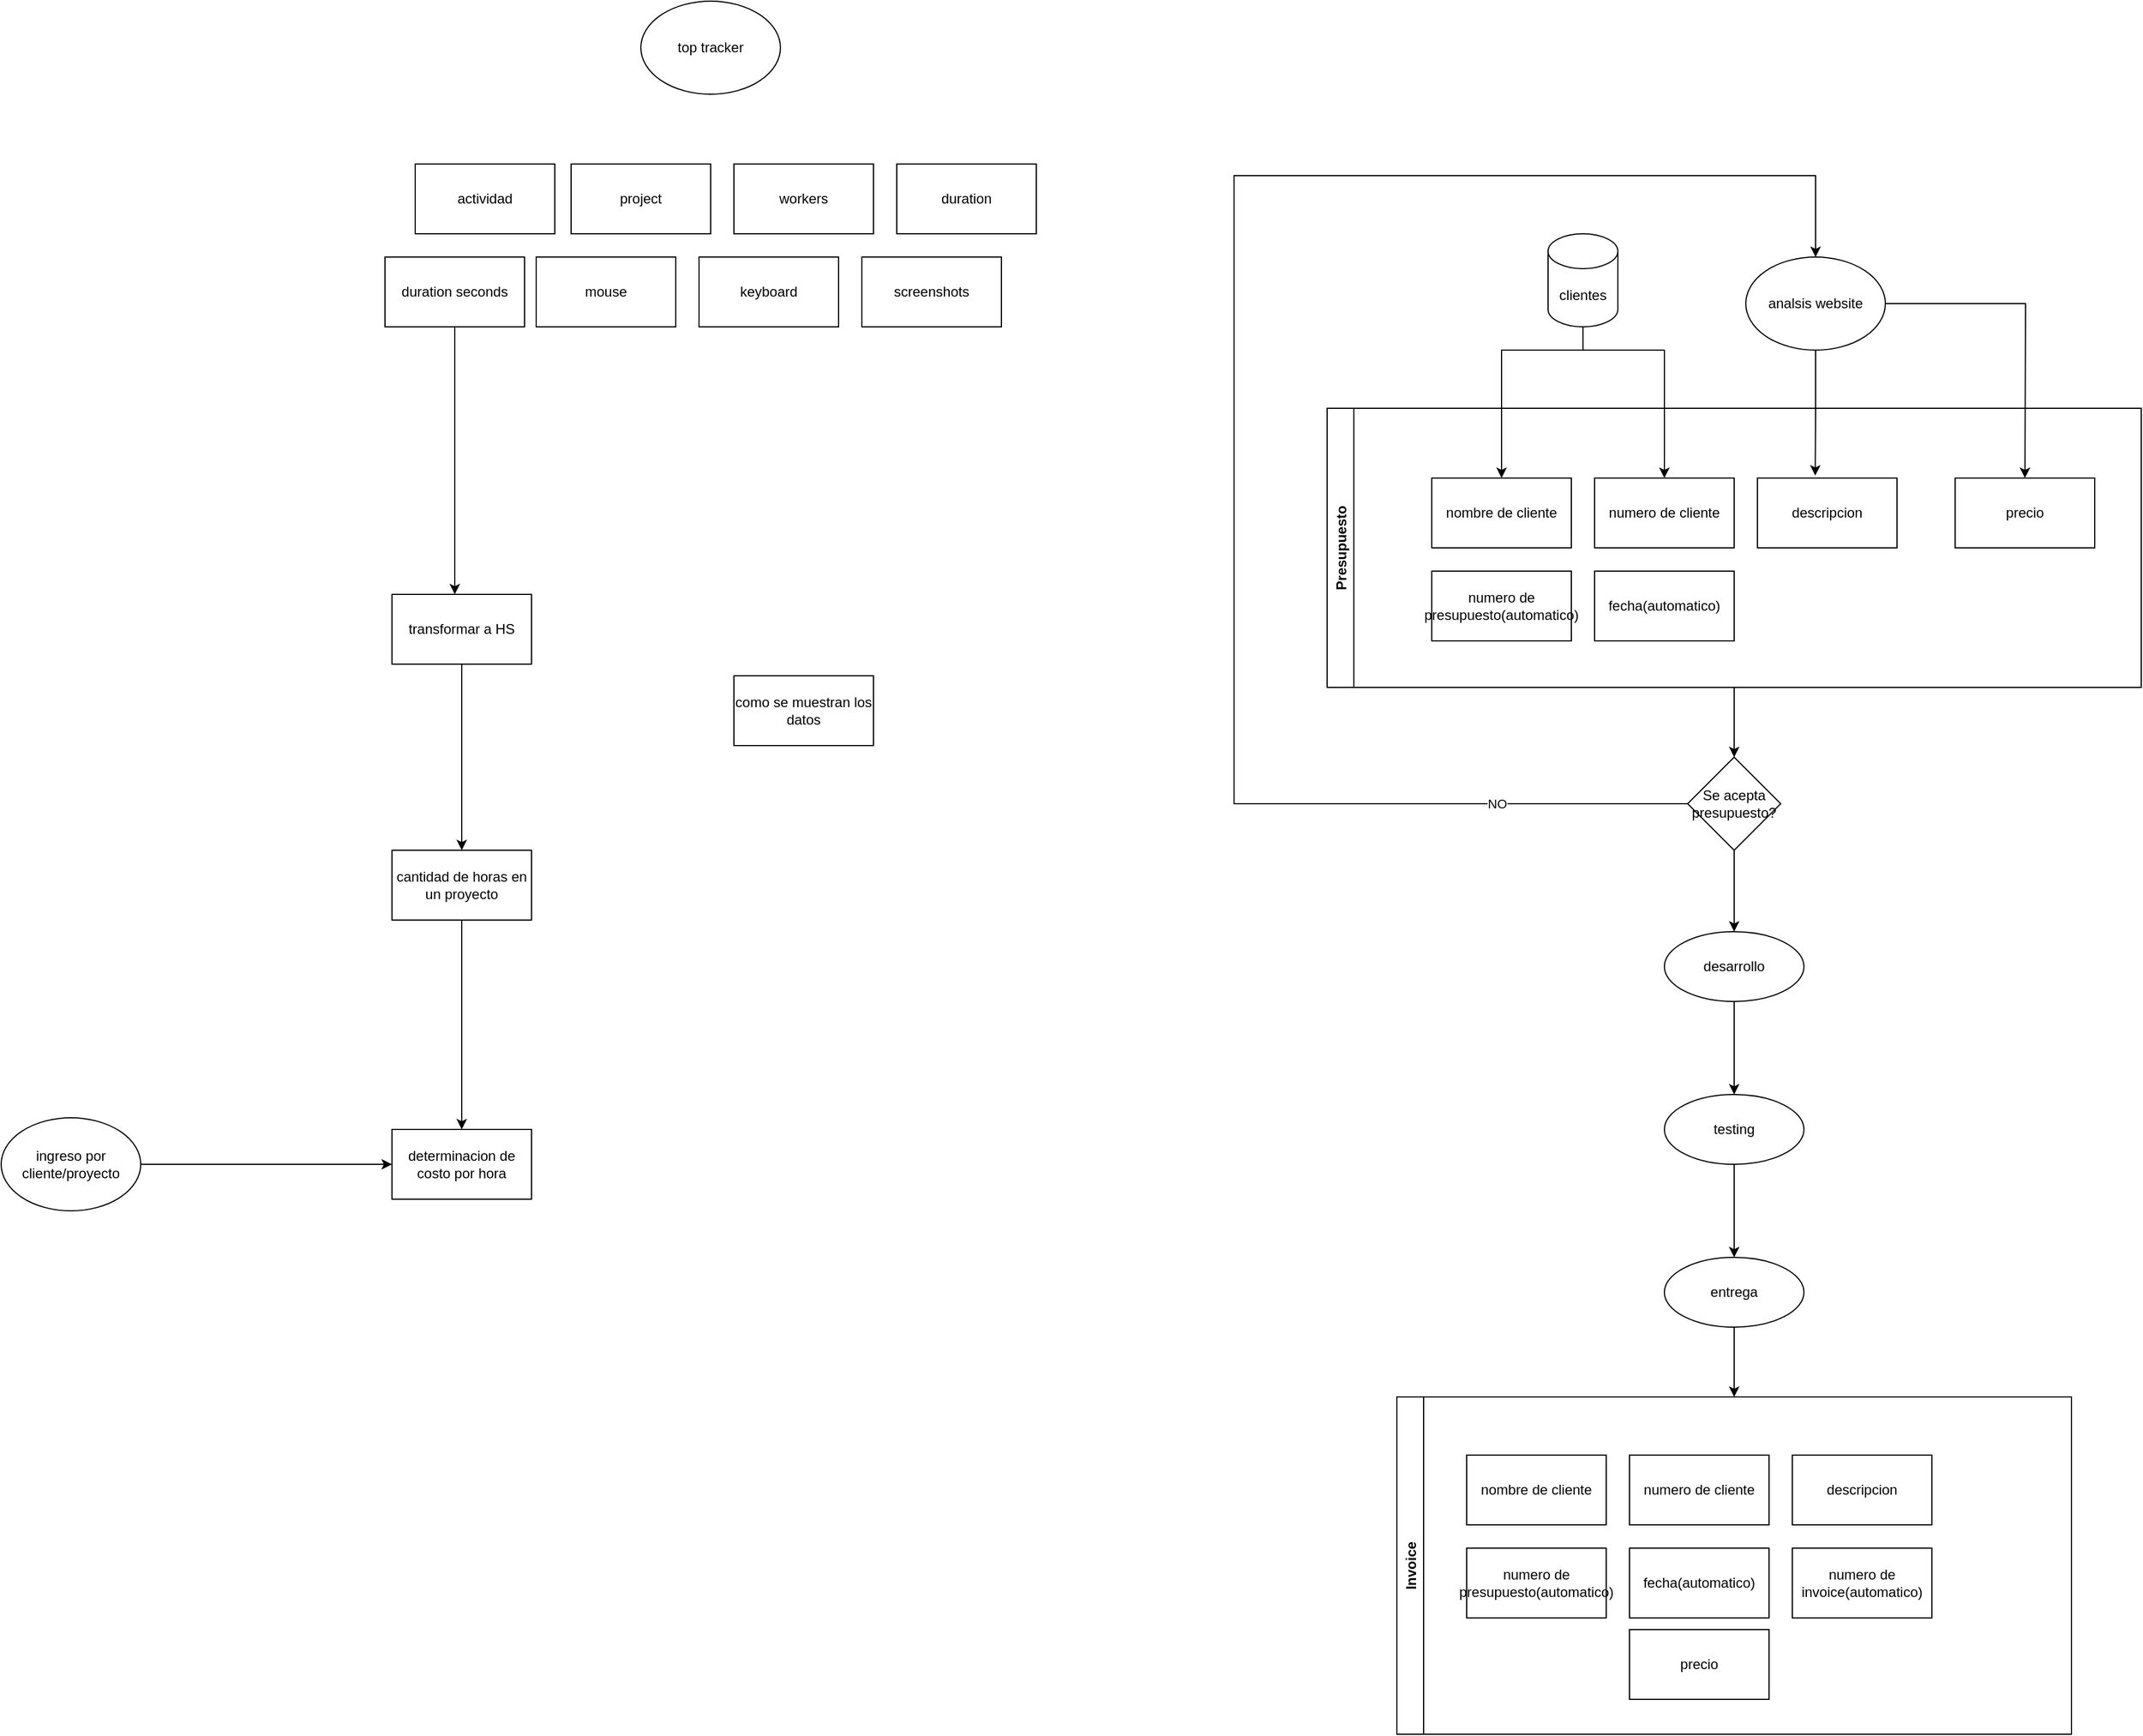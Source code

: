 <mxfile version="20.2.2" type="github">
  <diagram id="yg1lTFjttNk3QxgEq-F_" name="Página-1">
    <mxGraphModel dx="3519" dy="579" grid="1" gridSize="10" guides="1" tooltips="1" connect="1" arrows="1" fold="1" page="1" pageScale="1" pageWidth="827" pageHeight="1169" math="0" shadow="0">
      <root>
        <mxCell id="0" />
        <mxCell id="1" parent="0" />
        <mxCell id="Upu3P09HClMCdkKiZmb3-38" style="edgeStyle=orthogonalEdgeStyle;rounded=0;orthogonalLoop=1;jettySize=auto;html=1;entryX=0.5;entryY=0;entryDx=0;entryDy=0;" edge="1" parent="1" source="Upu3P09HClMCdkKiZmb3-23" target="Upu3P09HClMCdkKiZmb3-37">
          <mxGeometry relative="1" as="geometry" />
        </mxCell>
        <mxCell id="Upu3P09HClMCdkKiZmb3-23" value="Presupuesto" style="swimlane;horizontal=0;" vertex="1" parent="1">
          <mxGeometry x="-850" y="450" width="700" height="240" as="geometry">
            <mxRectangle x="-760" y="370" width="40" height="100" as="alternateBounds" />
          </mxGeometry>
        </mxCell>
        <mxCell id="Upu3P09HClMCdkKiZmb3-26" value="nombre de cliente" style="rounded=0;whiteSpace=wrap;html=1;" vertex="1" parent="Upu3P09HClMCdkKiZmb3-23">
          <mxGeometry x="90" y="60" width="120" height="60" as="geometry" />
        </mxCell>
        <mxCell id="Upu3P09HClMCdkKiZmb3-27" value="fecha(automatico)" style="rounded=0;whiteSpace=wrap;html=1;" vertex="1" parent="Upu3P09HClMCdkKiZmb3-23">
          <mxGeometry x="230" y="140" width="120" height="60" as="geometry" />
        </mxCell>
        <mxCell id="Upu3P09HClMCdkKiZmb3-28" value="numero de presupuesto(automatico)" style="rounded=0;whiteSpace=wrap;html=1;" vertex="1" parent="Upu3P09HClMCdkKiZmb3-23">
          <mxGeometry x="90" y="140" width="120" height="60" as="geometry" />
        </mxCell>
        <mxCell id="Upu3P09HClMCdkKiZmb3-29" value="precio" style="rounded=0;whiteSpace=wrap;html=1;" vertex="1" parent="Upu3P09HClMCdkKiZmb3-23">
          <mxGeometry x="540" y="60" width="120" height="60" as="geometry" />
        </mxCell>
        <mxCell id="Upu3P09HClMCdkKiZmb3-30" value="numero de cliente" style="rounded=0;whiteSpace=wrap;html=1;" vertex="1" parent="Upu3P09HClMCdkKiZmb3-23">
          <mxGeometry x="230" y="60" width="120" height="60" as="geometry" />
        </mxCell>
        <mxCell id="Upu3P09HClMCdkKiZmb3-31" value="descripcion" style="rounded=0;whiteSpace=wrap;html=1;" vertex="1" parent="Upu3P09HClMCdkKiZmb3-23">
          <mxGeometry x="370" y="60" width="120" height="60" as="geometry" />
        </mxCell>
        <mxCell id="Upu3P09HClMCdkKiZmb3-33" style="edgeStyle=orthogonalEdgeStyle;rounded=0;orthogonalLoop=1;jettySize=auto;html=1;" edge="1" parent="1" source="Upu3P09HClMCdkKiZmb3-24" target="Upu3P09HClMCdkKiZmb3-26">
          <mxGeometry relative="1" as="geometry">
            <Array as="points">
              <mxPoint x="-630" y="400" />
              <mxPoint x="-700" y="400" />
            </Array>
          </mxGeometry>
        </mxCell>
        <mxCell id="Upu3P09HClMCdkKiZmb3-34" style="edgeStyle=orthogonalEdgeStyle;rounded=0;orthogonalLoop=1;jettySize=auto;html=1;entryX=0.5;entryY=0;entryDx=0;entryDy=0;" edge="1" parent="1" source="Upu3P09HClMCdkKiZmb3-24" target="Upu3P09HClMCdkKiZmb3-30">
          <mxGeometry relative="1" as="geometry">
            <Array as="points">
              <mxPoint x="-630" y="400" />
              <mxPoint x="-560" y="400" />
            </Array>
          </mxGeometry>
        </mxCell>
        <mxCell id="Upu3P09HClMCdkKiZmb3-24" value="clientes" style="shape=cylinder3;whiteSpace=wrap;html=1;boundedLbl=1;backgroundOutline=1;size=15;" vertex="1" parent="1">
          <mxGeometry x="-660" y="300" width="60" height="80" as="geometry" />
        </mxCell>
        <mxCell id="Upu3P09HClMCdkKiZmb3-35" style="edgeStyle=orthogonalEdgeStyle;rounded=0;orthogonalLoop=1;jettySize=auto;html=1;entryX=0.414;entryY=-0.035;entryDx=0;entryDy=0;entryPerimeter=0;" edge="1" parent="1" source="Upu3P09HClMCdkKiZmb3-25" target="Upu3P09HClMCdkKiZmb3-31">
          <mxGeometry relative="1" as="geometry" />
        </mxCell>
        <mxCell id="Upu3P09HClMCdkKiZmb3-36" style="edgeStyle=orthogonalEdgeStyle;rounded=0;orthogonalLoop=1;jettySize=auto;html=1;" edge="1" parent="1" source="Upu3P09HClMCdkKiZmb3-25">
          <mxGeometry relative="1" as="geometry">
            <mxPoint x="-250" y="510" as="targetPoint" />
          </mxGeometry>
        </mxCell>
        <mxCell id="Upu3P09HClMCdkKiZmb3-25" value="analsis website" style="ellipse;whiteSpace=wrap;html=1;" vertex="1" parent="1">
          <mxGeometry x="-490" y="320" width="120" height="80" as="geometry" />
        </mxCell>
        <mxCell id="Upu3P09HClMCdkKiZmb3-39" style="edgeStyle=orthogonalEdgeStyle;rounded=0;orthogonalLoop=1;jettySize=auto;html=1;entryX=0.5;entryY=0;entryDx=0;entryDy=0;" edge="1" parent="1" source="Upu3P09HClMCdkKiZmb3-37" target="Upu3P09HClMCdkKiZmb3-25">
          <mxGeometry relative="1" as="geometry">
            <Array as="points">
              <mxPoint x="-930" y="790" />
              <mxPoint x="-930" y="250" />
              <mxPoint x="-430" y="250" />
            </Array>
          </mxGeometry>
        </mxCell>
        <mxCell id="Upu3P09HClMCdkKiZmb3-40" value="NO" style="edgeLabel;html=1;align=center;verticalAlign=middle;resizable=0;points=[];" vertex="1" connectable="0" parent="Upu3P09HClMCdkKiZmb3-39">
          <mxGeometry x="-0.781" relative="1" as="geometry">
            <mxPoint as="offset" />
          </mxGeometry>
        </mxCell>
        <mxCell id="Upu3P09HClMCdkKiZmb3-42" value="" style="edgeStyle=orthogonalEdgeStyle;rounded=0;orthogonalLoop=1;jettySize=auto;html=1;" edge="1" parent="1" source="Upu3P09HClMCdkKiZmb3-37" target="Upu3P09HClMCdkKiZmb3-41">
          <mxGeometry relative="1" as="geometry" />
        </mxCell>
        <mxCell id="Upu3P09HClMCdkKiZmb3-37" value="Se acepta presupuesto?" style="rhombus;whiteSpace=wrap;html=1;" vertex="1" parent="1">
          <mxGeometry x="-540" y="750" width="80" height="80" as="geometry" />
        </mxCell>
        <mxCell id="Upu3P09HClMCdkKiZmb3-44" value="" style="edgeStyle=orthogonalEdgeStyle;rounded=0;orthogonalLoop=1;jettySize=auto;html=1;" edge="1" parent="1" source="Upu3P09HClMCdkKiZmb3-41" target="Upu3P09HClMCdkKiZmb3-43">
          <mxGeometry relative="1" as="geometry" />
        </mxCell>
        <mxCell id="Upu3P09HClMCdkKiZmb3-41" value="desarrollo" style="ellipse;whiteSpace=wrap;html=1;" vertex="1" parent="1">
          <mxGeometry x="-560" y="900" width="120" height="60" as="geometry" />
        </mxCell>
        <mxCell id="Upu3P09HClMCdkKiZmb3-49" value="" style="edgeStyle=orthogonalEdgeStyle;rounded=0;orthogonalLoop=1;jettySize=auto;html=1;" edge="1" parent="1" source="Upu3P09HClMCdkKiZmb3-43" target="Upu3P09HClMCdkKiZmb3-48">
          <mxGeometry relative="1" as="geometry" />
        </mxCell>
        <mxCell id="Upu3P09HClMCdkKiZmb3-43" value="testing" style="ellipse;whiteSpace=wrap;html=1;" vertex="1" parent="1">
          <mxGeometry x="-560" y="1040" width="120" height="60" as="geometry" />
        </mxCell>
        <mxCell id="Upu3P09HClMCdkKiZmb3-45" value="Invoice" style="swimlane;horizontal=0;" vertex="1" parent="1">
          <mxGeometry x="-790" y="1300" width="580" height="290" as="geometry" />
        </mxCell>
        <mxCell id="Upu3P09HClMCdkKiZmb3-46" value="numero de invoice(automatico)" style="rounded=0;whiteSpace=wrap;html=1;" vertex="1" parent="Upu3P09HClMCdkKiZmb3-45">
          <mxGeometry x="340" y="130" width="120" height="60" as="geometry" />
        </mxCell>
        <mxCell id="Upu3P09HClMCdkKiZmb3-58" value="nombre de cliente" style="rounded=0;whiteSpace=wrap;html=1;" vertex="1" parent="Upu3P09HClMCdkKiZmb3-45">
          <mxGeometry x="60" y="50" width="120" height="60" as="geometry" />
        </mxCell>
        <mxCell id="Upu3P09HClMCdkKiZmb3-59" value="fecha(automatico)" style="rounded=0;whiteSpace=wrap;html=1;" vertex="1" parent="Upu3P09HClMCdkKiZmb3-45">
          <mxGeometry x="200" y="130" width="120" height="60" as="geometry" />
        </mxCell>
        <mxCell id="Upu3P09HClMCdkKiZmb3-60" value="numero de presupuesto(automatico)" style="rounded=0;whiteSpace=wrap;html=1;" vertex="1" parent="Upu3P09HClMCdkKiZmb3-45">
          <mxGeometry x="60" y="130" width="120" height="60" as="geometry" />
        </mxCell>
        <mxCell id="Upu3P09HClMCdkKiZmb3-61" value="precio" style="rounded=0;whiteSpace=wrap;html=1;" vertex="1" parent="Upu3P09HClMCdkKiZmb3-45">
          <mxGeometry x="200" y="200" width="120" height="60" as="geometry" />
        </mxCell>
        <mxCell id="Upu3P09HClMCdkKiZmb3-62" value="numero de cliente" style="rounded=0;whiteSpace=wrap;html=1;" vertex="1" parent="Upu3P09HClMCdkKiZmb3-45">
          <mxGeometry x="200" y="50" width="120" height="60" as="geometry" />
        </mxCell>
        <mxCell id="Upu3P09HClMCdkKiZmb3-63" value="descripcion" style="rounded=0;whiteSpace=wrap;html=1;" vertex="1" parent="Upu3P09HClMCdkKiZmb3-45">
          <mxGeometry x="340" y="50" width="120" height="60" as="geometry" />
        </mxCell>
        <mxCell id="Upu3P09HClMCdkKiZmb3-50" style="edgeStyle=orthogonalEdgeStyle;rounded=0;orthogonalLoop=1;jettySize=auto;html=1;" edge="1" parent="1" source="Upu3P09HClMCdkKiZmb3-48">
          <mxGeometry relative="1" as="geometry">
            <mxPoint x="-500" y="1300" as="targetPoint" />
          </mxGeometry>
        </mxCell>
        <mxCell id="Upu3P09HClMCdkKiZmb3-48" value="entrega" style="ellipse;whiteSpace=wrap;html=1;" vertex="1" parent="1">
          <mxGeometry x="-560" y="1180" width="120" height="60" as="geometry" />
        </mxCell>
        <mxCell id="Upu3P09HClMCdkKiZmb3-66" value="top tracker" style="ellipse;whiteSpace=wrap;html=1;" vertex="1" parent="1">
          <mxGeometry x="-1440" y="100" width="120" height="80" as="geometry" />
        </mxCell>
        <mxCell id="Upu3P09HClMCdkKiZmb3-68" value="como se muestran los datos" style="rounded=0;whiteSpace=wrap;html=1;" vertex="1" parent="1">
          <mxGeometry x="-1360" y="680" width="120" height="60" as="geometry" />
        </mxCell>
        <mxCell id="Upu3P09HClMCdkKiZmb3-69" value="actividad" style="rounded=0;whiteSpace=wrap;html=1;" vertex="1" parent="1">
          <mxGeometry x="-1634" y="240" width="120" height="60" as="geometry" />
        </mxCell>
        <mxCell id="Upu3P09HClMCdkKiZmb3-70" value="project" style="rounded=0;whiteSpace=wrap;html=1;" vertex="1" parent="1">
          <mxGeometry x="-1500" y="240" width="120" height="60" as="geometry" />
        </mxCell>
        <mxCell id="Upu3P09HClMCdkKiZmb3-71" value="workers" style="rounded=0;whiteSpace=wrap;html=1;" vertex="1" parent="1">
          <mxGeometry x="-1360" y="240" width="120" height="60" as="geometry" />
        </mxCell>
        <mxCell id="Upu3P09HClMCdkKiZmb3-72" value="duration" style="rounded=0;whiteSpace=wrap;html=1;" vertex="1" parent="1">
          <mxGeometry x="-1220" y="240" width="120" height="60" as="geometry" />
        </mxCell>
        <mxCell id="Upu3P09HClMCdkKiZmb3-79" style="edgeStyle=orthogonalEdgeStyle;rounded=0;orthogonalLoop=1;jettySize=auto;html=1;" edge="1" parent="1" source="Upu3P09HClMCdkKiZmb3-73">
          <mxGeometry relative="1" as="geometry">
            <mxPoint x="-1600" y="610" as="targetPoint" />
          </mxGeometry>
        </mxCell>
        <mxCell id="Upu3P09HClMCdkKiZmb3-73" value="duration seconds" style="rounded=0;whiteSpace=wrap;html=1;" vertex="1" parent="1">
          <mxGeometry x="-1660" y="320" width="120" height="60" as="geometry" />
        </mxCell>
        <mxCell id="Upu3P09HClMCdkKiZmb3-74" value="keyboard" style="rounded=0;whiteSpace=wrap;html=1;" vertex="1" parent="1">
          <mxGeometry x="-1390" y="320" width="120" height="60" as="geometry" />
        </mxCell>
        <mxCell id="Upu3P09HClMCdkKiZmb3-75" value="mouse" style="rounded=0;whiteSpace=wrap;html=1;" vertex="1" parent="1">
          <mxGeometry x="-1530" y="320" width="120" height="60" as="geometry" />
        </mxCell>
        <mxCell id="Upu3P09HClMCdkKiZmb3-76" value="screenshots" style="rounded=0;whiteSpace=wrap;html=1;" vertex="1" parent="1">
          <mxGeometry x="-1250" y="320" width="120" height="60" as="geometry" />
        </mxCell>
        <mxCell id="Upu3P09HClMCdkKiZmb3-83" style="edgeStyle=orthogonalEdgeStyle;rounded=0;orthogonalLoop=1;jettySize=auto;html=1;" edge="1" parent="1" source="Upu3P09HClMCdkKiZmb3-80" target="Upu3P09HClMCdkKiZmb3-81">
          <mxGeometry relative="1" as="geometry" />
        </mxCell>
        <mxCell id="Upu3P09HClMCdkKiZmb3-80" value="transformar a HS" style="rounded=0;whiteSpace=wrap;html=1;" vertex="1" parent="1">
          <mxGeometry x="-1654" y="610" width="120" height="60" as="geometry" />
        </mxCell>
        <mxCell id="Upu3P09HClMCdkKiZmb3-87" style="edgeStyle=orthogonalEdgeStyle;rounded=0;orthogonalLoop=1;jettySize=auto;html=1;entryX=0.5;entryY=0;entryDx=0;entryDy=0;" edge="1" parent="1" source="Upu3P09HClMCdkKiZmb3-81" target="Upu3P09HClMCdkKiZmb3-82">
          <mxGeometry relative="1" as="geometry" />
        </mxCell>
        <mxCell id="Upu3P09HClMCdkKiZmb3-81" value="cantidad de horas en un proyecto" style="rounded=0;whiteSpace=wrap;html=1;" vertex="1" parent="1">
          <mxGeometry x="-1654" y="830" width="120" height="60" as="geometry" />
        </mxCell>
        <mxCell id="Upu3P09HClMCdkKiZmb3-82" value="determinacion de costo por hora" style="rounded=0;whiteSpace=wrap;html=1;" vertex="1" parent="1">
          <mxGeometry x="-1654" y="1070" width="120" height="60" as="geometry" />
        </mxCell>
        <mxCell id="Upu3P09HClMCdkKiZmb3-89" style="edgeStyle=orthogonalEdgeStyle;rounded=0;orthogonalLoop=1;jettySize=auto;html=1;entryX=0;entryY=0.5;entryDx=0;entryDy=0;" edge="1" parent="1" source="Upu3P09HClMCdkKiZmb3-88" target="Upu3P09HClMCdkKiZmb3-82">
          <mxGeometry relative="1" as="geometry" />
        </mxCell>
        <mxCell id="Upu3P09HClMCdkKiZmb3-88" value="ingreso por cliente/proyecto" style="ellipse;whiteSpace=wrap;html=1;" vertex="1" parent="1">
          <mxGeometry x="-1990" y="1060" width="120" height="80" as="geometry" />
        </mxCell>
      </root>
    </mxGraphModel>
  </diagram>
</mxfile>

